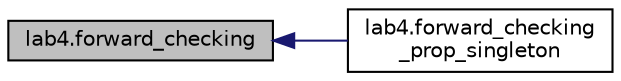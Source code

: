 digraph "lab4.forward_checking"
{
  edge [fontname="Helvetica",fontsize="10",labelfontname="Helvetica",labelfontsize="10"];
  node [fontname="Helvetica",fontsize="10",shape=record];
  rankdir="LR";
  Node1 [label="lab4.forward_checking",height=0.2,width=0.4,color="black", fillcolor="grey75", style="filled", fontcolor="black"];
  Node1 -> Node2 [dir="back",color="midnightblue",fontsize="10",style="solid",fontname="Helvetica"];
  Node2 [label="lab4.forward_checking\l_prop_singleton",height=0.2,width=0.4,color="black", fillcolor="white", style="filled",URL="$namespacelab4.html#a8bb02f6dec7b66c837deacf38d0602bf"];
}
